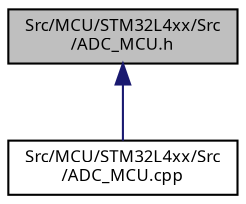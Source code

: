 digraph "Src/MCU/STM32L4xx/Src/ADC_MCU.h"
{
  edge [fontname="Sans",fontsize="8",labelfontname="Sans",labelfontsize="8"];
  node [fontname="Sans",fontsize="8",shape=record];
  Node1 [label="Src/MCU/STM32L4xx/Src\l/ADC_MCU.h",height=0.2,width=0.4,color="black", fillcolor="grey75", style="filled", fontcolor="black"];
  Node1 -> Node2 [dir="back",color="midnightblue",fontsize="8",style="solid",fontname="Sans"];
  Node2 [label="Src/MCU/STM32L4xx/Src\l/ADC_MCU.cpp",height=0.2,width=0.4,color="black", fillcolor="white", style="filled",URL="$_a_d_c___m_c_u_8cpp.html"];
}
